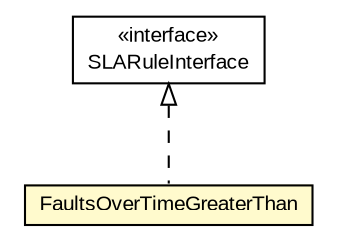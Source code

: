 #!/usr/local/bin/dot
#
# Class diagram 
# Generated by UMLGraph version R5_6-24-gf6e263 (http://www.umlgraph.org/)
#

digraph G {
	edge [fontname="arial",fontsize=10,labelfontname="arial",labelfontsize=10];
	node [fontname="arial",fontsize=10,shape=plaintext];
	nodesep=0.25;
	ranksep=0.5;
	// org.miloss.fgsms.plugins.sla.SLARuleInterface
	c376764 [label=<<table title="org.miloss.fgsms.plugins.sla.SLARuleInterface" border="0" cellborder="1" cellspacing="0" cellpadding="2" port="p" href="../../plugins/sla/SLARuleInterface.html">
		<tr><td><table border="0" cellspacing="0" cellpadding="1">
<tr><td align="center" balign="center"> &#171;interface&#187; </td></tr>
<tr><td align="center" balign="center"> SLARuleInterface </td></tr>
		</table></td></tr>
		</table>>, URL="../../plugins/sla/SLARuleInterface.html", fontname="arial", fontcolor="black", fontsize=10.0];
	// org.miloss.fgsms.sla.rules.FaultsOverTimeGreaterThan
	c377576 [label=<<table title="org.miloss.fgsms.sla.rules.FaultsOverTimeGreaterThan" border="0" cellborder="1" cellspacing="0" cellpadding="2" port="p" bgcolor="lemonChiffon" href="./FaultsOverTimeGreaterThan.html">
		<tr><td><table border="0" cellspacing="0" cellpadding="1">
<tr><td align="center" balign="center"> FaultsOverTimeGreaterThan </td></tr>
		</table></td></tr>
		</table>>, URL="./FaultsOverTimeGreaterThan.html", fontname="arial", fontcolor="black", fontsize=10.0];
	//org.miloss.fgsms.sla.rules.FaultsOverTimeGreaterThan implements org.miloss.fgsms.plugins.sla.SLARuleInterface
	c376764:p -> c377576:p [dir=back,arrowtail=empty,style=dashed];
}


